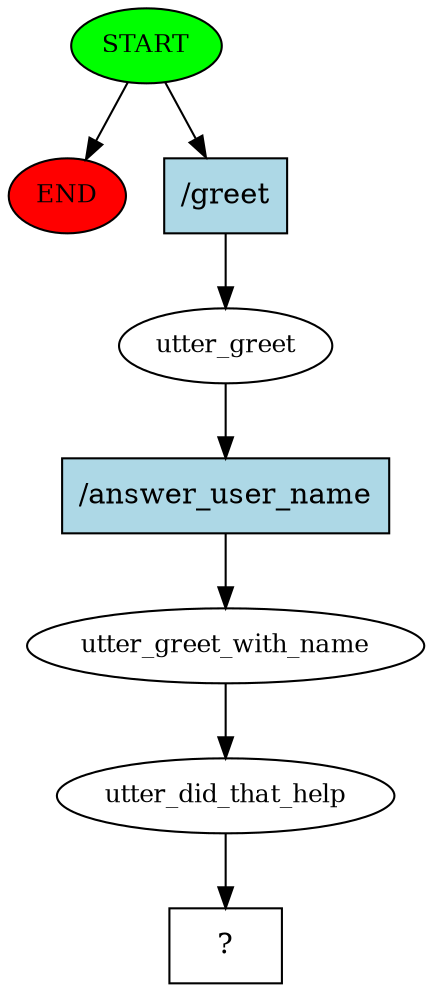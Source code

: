 digraph  {
0 [class="start active", fillcolor=green, fontsize=12, label=START, style=filled];
"-1" [class=end, fillcolor=red, fontsize=12, label=END, style=filled];
1 [class=active, fontsize=12, label=utter_greet];
2 [class=active, fontsize=12, label=utter_greet_with_name];
3 [class=active, fontsize=12, label=utter_did_that_help];
4 [class="intent dashed active", label="  ?  ", shape=rect];
5 [class="intent active", fillcolor=lightblue, label="/greet", shape=rect, style=filled];
6 [class="intent active", fillcolor=lightblue, label="/answer_user_name", shape=rect, style=filled];
0 -> "-1"  [class="", key=NONE, label=""];
0 -> 5  [class=active, key=0];
1 -> 6  [class=active, key=0];
2 -> 3  [class=active, key=NONE, label=""];
3 -> 4  [class=active, key=NONE, label=""];
5 -> 1  [class=active, key=0];
6 -> 2  [class=active, key=0];
}
